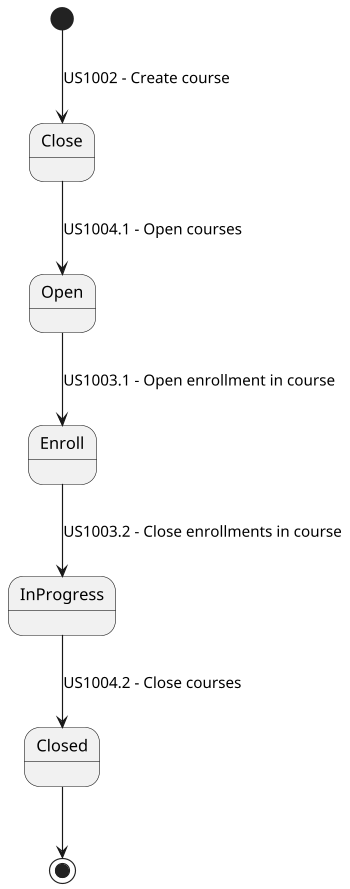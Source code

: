 @startuml
'https://plantuml.com/state-diagram

scale 350 width

  [*] --> Close: US1002 - Create course
  Close  --> Open : US1004.1 - Open courses
  Open --> Enroll : US1003.1 - Open enrollment in course
  Enroll --> InProgress : US1003.2 - Close enrollments in course
  InProgress --> Closed : US1004.2 - Close courses
  Closed --> [*]


@enduml